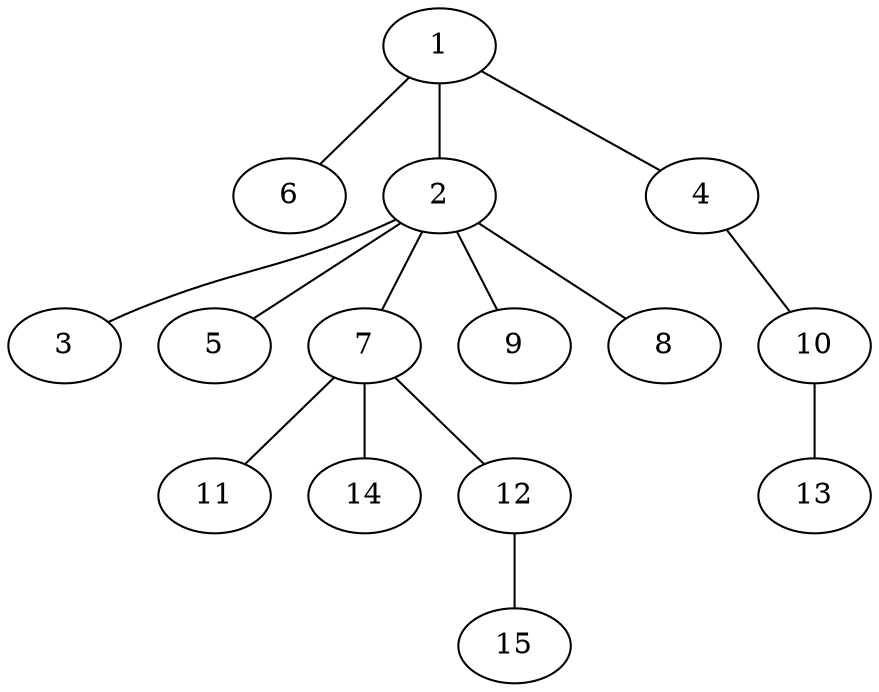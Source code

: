 strict graph{
	1-- { 6 2 4  }
2-- { 3 5 7 9 8  }
7-- { 11 14 12  }
12-- { 15  }
4-- { 10  }
10-- { 13  }

}